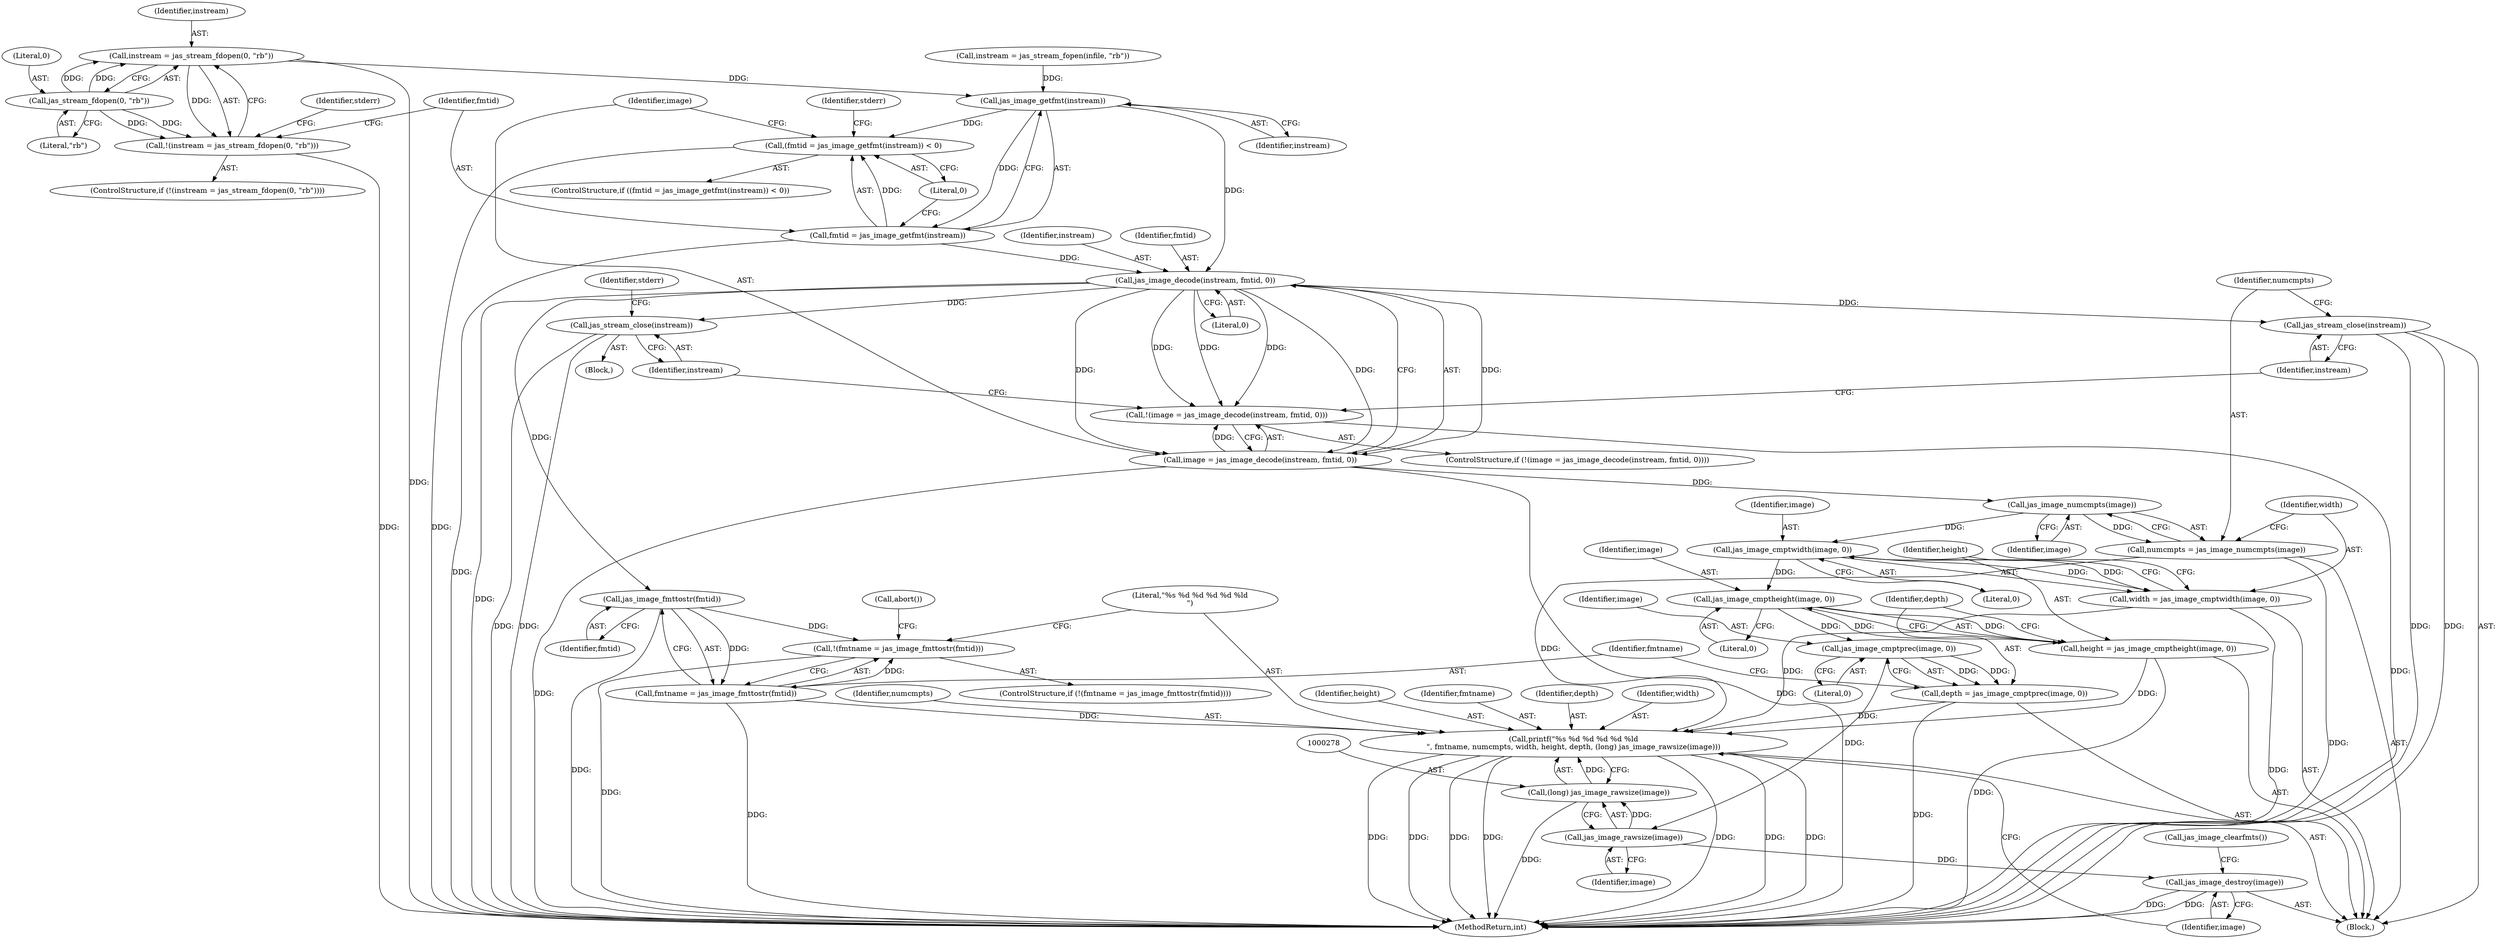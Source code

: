 digraph "0_jasper_8f62b4761711d036fd8964df256b938c809b7fca@API" {
"1000203" [label="(Call,instream = jas_stream_fdopen(0, \"rb\"))"];
"1000205" [label="(Call,jas_stream_fdopen(0, \"rb\"))"];
"1000202" [label="(Call,!(instream = jas_stream_fdopen(0, \"rb\")))"];
"1000218" [label="(Call,jas_image_getfmt(instream))"];
"1000215" [label="(Call,(fmtid = jas_image_getfmt(instream)) < 0)"];
"1000216" [label="(Call,fmtid = jas_image_getfmt(instream))"];
"1000229" [label="(Call,jas_image_decode(instream, fmtid, 0))"];
"1000226" [label="(Call,!(image = jas_image_decode(instream, fmtid, 0)))"];
"1000227" [label="(Call,image = jas_image_decode(instream, fmtid, 0))"];
"1000245" [label="(Call,jas_image_numcmpts(image))"];
"1000243" [label="(Call,numcmpts = jas_image_numcmpts(image))"];
"1000270" [label="(Call,printf(\"%s %d %d %d %d %ld\n\", fmtname, numcmpts, width, height, depth, (long) jas_image_rawsize(image)))"];
"1000249" [label="(Call,jas_image_cmptwidth(image, 0))"];
"1000247" [label="(Call,width = jas_image_cmptwidth(image, 0))"];
"1000254" [label="(Call,jas_image_cmptheight(image, 0))"];
"1000252" [label="(Call,height = jas_image_cmptheight(image, 0))"];
"1000259" [label="(Call,jas_image_cmptprec(image, 0))"];
"1000257" [label="(Call,depth = jas_image_cmptprec(image, 0))"];
"1000279" [label="(Call,jas_image_rawsize(image))"];
"1000277" [label="(Call,(long) jas_image_rawsize(image))"];
"1000281" [label="(Call,jas_image_destroy(image))"];
"1000234" [label="(Call,jas_stream_close(instream))"];
"1000241" [label="(Call,jas_stream_close(instream))"];
"1000266" [label="(Call,jas_image_fmttostr(fmtid))"];
"1000263" [label="(Call,!(fmtname = jas_image_fmttostr(fmtid)))"];
"1000264" [label="(Call,fmtname = jas_image_fmttostr(fmtid))"];
"1000283" [label="(Call,jas_image_clearfmts())"];
"1000241" [label="(Call,jas_stream_close(instream))"];
"1000206" [label="(Literal,0)"];
"1000223" [label="(Identifier,stderr)"];
"1000204" [label="(Identifier,instream)"];
"1000228" [label="(Identifier,image)"];
"1000230" [label="(Identifier,instream)"];
"1000277" [label="(Call,(long) jas_image_rawsize(image))"];
"1000187" [label="(Call,instream = jas_stream_fopen(infile, \"rb\"))"];
"1000247" [label="(Call,width = jas_image_cmptwidth(image, 0))"];
"1000216" [label="(Call,fmtid = jas_image_getfmt(instream))"];
"1000225" [label="(ControlStructure,if (!(image = jas_image_decode(instream, fmtid, 0))))"];
"1000276" [label="(Identifier,depth)"];
"1000233" [label="(Block,)"];
"1000282" [label="(Identifier,image)"];
"1000281" [label="(Call,jas_image_destroy(image))"];
"1000255" [label="(Identifier,image)"];
"1000231" [label="(Identifier,fmtid)"];
"1000232" [label="(Literal,0)"];
"1000201" [label="(ControlStructure,if (!(instream = jas_stream_fdopen(0, \"rb\"))))"];
"1000234" [label="(Call,jas_stream_close(instream))"];
"1000218" [label="(Call,jas_image_getfmt(instream))"];
"1000270" [label="(Call,printf(\"%s %d %d %d %d %ld\n\", fmtname, numcmpts, width, height, depth, (long) jas_image_rawsize(image)))"];
"1000274" [label="(Identifier,width)"];
"1000251" [label="(Literal,0)"];
"1000245" [label="(Call,jas_image_numcmpts(image))"];
"1000265" [label="(Identifier,fmtname)"];
"1000248" [label="(Identifier,width)"];
"1000202" [label="(Call,!(instream = jas_stream_fdopen(0, \"rb\")))"];
"1000266" [label="(Call,jas_image_fmttostr(fmtid))"];
"1000235" [label="(Identifier,instream)"];
"1000219" [label="(Identifier,instream)"];
"1000242" [label="(Identifier,instream)"];
"1000220" [label="(Literal,0)"];
"1000215" [label="(Call,(fmtid = jas_image_getfmt(instream)) < 0)"];
"1000271" [label="(Literal,\"%s %d %d %d %d %ld\n\")"];
"1000259" [label="(Call,jas_image_cmptprec(image, 0))"];
"1000263" [label="(Call,!(fmtname = jas_image_fmttostr(fmtid)))"];
"1000260" [label="(Identifier,image)"];
"1000286" [label="(MethodReturn,int)"];
"1000205" [label="(Call,jas_stream_fdopen(0, \"rb\"))"];
"1000261" [label="(Literal,0)"];
"1000280" [label="(Identifier,image)"];
"1000214" [label="(ControlStructure,if ((fmtid = jas_image_getfmt(instream)) < 0))"];
"1000253" [label="(Identifier,height)"];
"1000227" [label="(Call,image = jas_image_decode(instream, fmtid, 0))"];
"1000273" [label="(Identifier,numcmpts)"];
"1000269" [label="(Call,abort())"];
"1000210" [label="(Identifier,stderr)"];
"1000249" [label="(Call,jas_image_cmptwidth(image, 0))"];
"1000237" [label="(Identifier,stderr)"];
"1000262" [label="(ControlStructure,if (!(fmtname = jas_image_fmttostr(fmtid))))"];
"1000264" [label="(Call,fmtname = jas_image_fmttostr(fmtid))"];
"1000244" [label="(Identifier,numcmpts)"];
"1000226" [label="(Call,!(image = jas_image_decode(instream, fmtid, 0)))"];
"1000229" [label="(Call,jas_image_decode(instream, fmtid, 0))"];
"1000275" [label="(Identifier,height)"];
"1000217" [label="(Identifier,fmtid)"];
"1000109" [label="(Block,)"];
"1000252" [label="(Call,height = jas_image_cmptheight(image, 0))"];
"1000256" [label="(Literal,0)"];
"1000267" [label="(Identifier,fmtid)"];
"1000203" [label="(Call,instream = jas_stream_fdopen(0, \"rb\"))"];
"1000250" [label="(Identifier,image)"];
"1000246" [label="(Identifier,image)"];
"1000243" [label="(Call,numcmpts = jas_image_numcmpts(image))"];
"1000272" [label="(Identifier,fmtname)"];
"1000257" [label="(Call,depth = jas_image_cmptprec(image, 0))"];
"1000254" [label="(Call,jas_image_cmptheight(image, 0))"];
"1000207" [label="(Literal,\"rb\")"];
"1000258" [label="(Identifier,depth)"];
"1000279" [label="(Call,jas_image_rawsize(image))"];
"1000203" -> "1000202"  [label="AST: "];
"1000203" -> "1000205"  [label="CFG: "];
"1000204" -> "1000203"  [label="AST: "];
"1000205" -> "1000203"  [label="AST: "];
"1000202" -> "1000203"  [label="CFG: "];
"1000203" -> "1000286"  [label="DDG: "];
"1000203" -> "1000202"  [label="DDG: "];
"1000205" -> "1000203"  [label="DDG: "];
"1000205" -> "1000203"  [label="DDG: "];
"1000203" -> "1000218"  [label="DDG: "];
"1000205" -> "1000207"  [label="CFG: "];
"1000206" -> "1000205"  [label="AST: "];
"1000207" -> "1000205"  [label="AST: "];
"1000205" -> "1000202"  [label="DDG: "];
"1000205" -> "1000202"  [label="DDG: "];
"1000202" -> "1000201"  [label="AST: "];
"1000210" -> "1000202"  [label="CFG: "];
"1000217" -> "1000202"  [label="CFG: "];
"1000202" -> "1000286"  [label="DDG: "];
"1000218" -> "1000216"  [label="AST: "];
"1000218" -> "1000219"  [label="CFG: "];
"1000219" -> "1000218"  [label="AST: "];
"1000216" -> "1000218"  [label="CFG: "];
"1000218" -> "1000215"  [label="DDG: "];
"1000218" -> "1000216"  [label="DDG: "];
"1000187" -> "1000218"  [label="DDG: "];
"1000218" -> "1000229"  [label="DDG: "];
"1000215" -> "1000214"  [label="AST: "];
"1000215" -> "1000220"  [label="CFG: "];
"1000216" -> "1000215"  [label="AST: "];
"1000220" -> "1000215"  [label="AST: "];
"1000223" -> "1000215"  [label="CFG: "];
"1000228" -> "1000215"  [label="CFG: "];
"1000215" -> "1000286"  [label="DDG: "];
"1000216" -> "1000215"  [label="DDG: "];
"1000217" -> "1000216"  [label="AST: "];
"1000220" -> "1000216"  [label="CFG: "];
"1000216" -> "1000286"  [label="DDG: "];
"1000216" -> "1000229"  [label="DDG: "];
"1000229" -> "1000227"  [label="AST: "];
"1000229" -> "1000232"  [label="CFG: "];
"1000230" -> "1000229"  [label="AST: "];
"1000231" -> "1000229"  [label="AST: "];
"1000232" -> "1000229"  [label="AST: "];
"1000227" -> "1000229"  [label="CFG: "];
"1000229" -> "1000286"  [label="DDG: "];
"1000229" -> "1000226"  [label="DDG: "];
"1000229" -> "1000226"  [label="DDG: "];
"1000229" -> "1000226"  [label="DDG: "];
"1000229" -> "1000227"  [label="DDG: "];
"1000229" -> "1000227"  [label="DDG: "];
"1000229" -> "1000227"  [label="DDG: "];
"1000229" -> "1000234"  [label="DDG: "];
"1000229" -> "1000241"  [label="DDG: "];
"1000229" -> "1000266"  [label="DDG: "];
"1000226" -> "1000225"  [label="AST: "];
"1000226" -> "1000227"  [label="CFG: "];
"1000227" -> "1000226"  [label="AST: "];
"1000235" -> "1000226"  [label="CFG: "];
"1000242" -> "1000226"  [label="CFG: "];
"1000226" -> "1000286"  [label="DDG: "];
"1000227" -> "1000226"  [label="DDG: "];
"1000228" -> "1000227"  [label="AST: "];
"1000227" -> "1000286"  [label="DDG: "];
"1000227" -> "1000286"  [label="DDG: "];
"1000227" -> "1000245"  [label="DDG: "];
"1000245" -> "1000243"  [label="AST: "];
"1000245" -> "1000246"  [label="CFG: "];
"1000246" -> "1000245"  [label="AST: "];
"1000243" -> "1000245"  [label="CFG: "];
"1000245" -> "1000243"  [label="DDG: "];
"1000245" -> "1000249"  [label="DDG: "];
"1000243" -> "1000109"  [label="AST: "];
"1000244" -> "1000243"  [label="AST: "];
"1000248" -> "1000243"  [label="CFG: "];
"1000243" -> "1000286"  [label="DDG: "];
"1000243" -> "1000270"  [label="DDG: "];
"1000270" -> "1000109"  [label="AST: "];
"1000270" -> "1000277"  [label="CFG: "];
"1000271" -> "1000270"  [label="AST: "];
"1000272" -> "1000270"  [label="AST: "];
"1000273" -> "1000270"  [label="AST: "];
"1000274" -> "1000270"  [label="AST: "];
"1000275" -> "1000270"  [label="AST: "];
"1000276" -> "1000270"  [label="AST: "];
"1000277" -> "1000270"  [label="AST: "];
"1000282" -> "1000270"  [label="CFG: "];
"1000270" -> "1000286"  [label="DDG: "];
"1000270" -> "1000286"  [label="DDG: "];
"1000270" -> "1000286"  [label="DDG: "];
"1000270" -> "1000286"  [label="DDG: "];
"1000270" -> "1000286"  [label="DDG: "];
"1000270" -> "1000286"  [label="DDG: "];
"1000270" -> "1000286"  [label="DDG: "];
"1000264" -> "1000270"  [label="DDG: "];
"1000247" -> "1000270"  [label="DDG: "];
"1000252" -> "1000270"  [label="DDG: "];
"1000257" -> "1000270"  [label="DDG: "];
"1000277" -> "1000270"  [label="DDG: "];
"1000249" -> "1000247"  [label="AST: "];
"1000249" -> "1000251"  [label="CFG: "];
"1000250" -> "1000249"  [label="AST: "];
"1000251" -> "1000249"  [label="AST: "];
"1000247" -> "1000249"  [label="CFG: "];
"1000249" -> "1000247"  [label="DDG: "];
"1000249" -> "1000247"  [label="DDG: "];
"1000249" -> "1000254"  [label="DDG: "];
"1000247" -> "1000109"  [label="AST: "];
"1000248" -> "1000247"  [label="AST: "];
"1000253" -> "1000247"  [label="CFG: "];
"1000247" -> "1000286"  [label="DDG: "];
"1000254" -> "1000252"  [label="AST: "];
"1000254" -> "1000256"  [label="CFG: "];
"1000255" -> "1000254"  [label="AST: "];
"1000256" -> "1000254"  [label="AST: "];
"1000252" -> "1000254"  [label="CFG: "];
"1000254" -> "1000252"  [label="DDG: "];
"1000254" -> "1000252"  [label="DDG: "];
"1000254" -> "1000259"  [label="DDG: "];
"1000252" -> "1000109"  [label="AST: "];
"1000253" -> "1000252"  [label="AST: "];
"1000258" -> "1000252"  [label="CFG: "];
"1000252" -> "1000286"  [label="DDG: "];
"1000259" -> "1000257"  [label="AST: "];
"1000259" -> "1000261"  [label="CFG: "];
"1000260" -> "1000259"  [label="AST: "];
"1000261" -> "1000259"  [label="AST: "];
"1000257" -> "1000259"  [label="CFG: "];
"1000259" -> "1000257"  [label="DDG: "];
"1000259" -> "1000257"  [label="DDG: "];
"1000259" -> "1000279"  [label="DDG: "];
"1000257" -> "1000109"  [label="AST: "];
"1000258" -> "1000257"  [label="AST: "];
"1000265" -> "1000257"  [label="CFG: "];
"1000257" -> "1000286"  [label="DDG: "];
"1000279" -> "1000277"  [label="AST: "];
"1000279" -> "1000280"  [label="CFG: "];
"1000280" -> "1000279"  [label="AST: "];
"1000277" -> "1000279"  [label="CFG: "];
"1000279" -> "1000277"  [label="DDG: "];
"1000279" -> "1000281"  [label="DDG: "];
"1000278" -> "1000277"  [label="AST: "];
"1000277" -> "1000286"  [label="DDG: "];
"1000281" -> "1000109"  [label="AST: "];
"1000281" -> "1000282"  [label="CFG: "];
"1000282" -> "1000281"  [label="AST: "];
"1000283" -> "1000281"  [label="CFG: "];
"1000281" -> "1000286"  [label="DDG: "];
"1000281" -> "1000286"  [label="DDG: "];
"1000234" -> "1000233"  [label="AST: "];
"1000234" -> "1000235"  [label="CFG: "];
"1000235" -> "1000234"  [label="AST: "];
"1000237" -> "1000234"  [label="CFG: "];
"1000234" -> "1000286"  [label="DDG: "];
"1000234" -> "1000286"  [label="DDG: "];
"1000241" -> "1000109"  [label="AST: "];
"1000241" -> "1000242"  [label="CFG: "];
"1000242" -> "1000241"  [label="AST: "];
"1000244" -> "1000241"  [label="CFG: "];
"1000241" -> "1000286"  [label="DDG: "];
"1000241" -> "1000286"  [label="DDG: "];
"1000266" -> "1000264"  [label="AST: "];
"1000266" -> "1000267"  [label="CFG: "];
"1000267" -> "1000266"  [label="AST: "];
"1000264" -> "1000266"  [label="CFG: "];
"1000266" -> "1000286"  [label="DDG: "];
"1000266" -> "1000263"  [label="DDG: "];
"1000266" -> "1000264"  [label="DDG: "];
"1000263" -> "1000262"  [label="AST: "];
"1000263" -> "1000264"  [label="CFG: "];
"1000264" -> "1000263"  [label="AST: "];
"1000269" -> "1000263"  [label="CFG: "];
"1000271" -> "1000263"  [label="CFG: "];
"1000263" -> "1000286"  [label="DDG: "];
"1000264" -> "1000263"  [label="DDG: "];
"1000265" -> "1000264"  [label="AST: "];
"1000264" -> "1000286"  [label="DDG: "];
}
